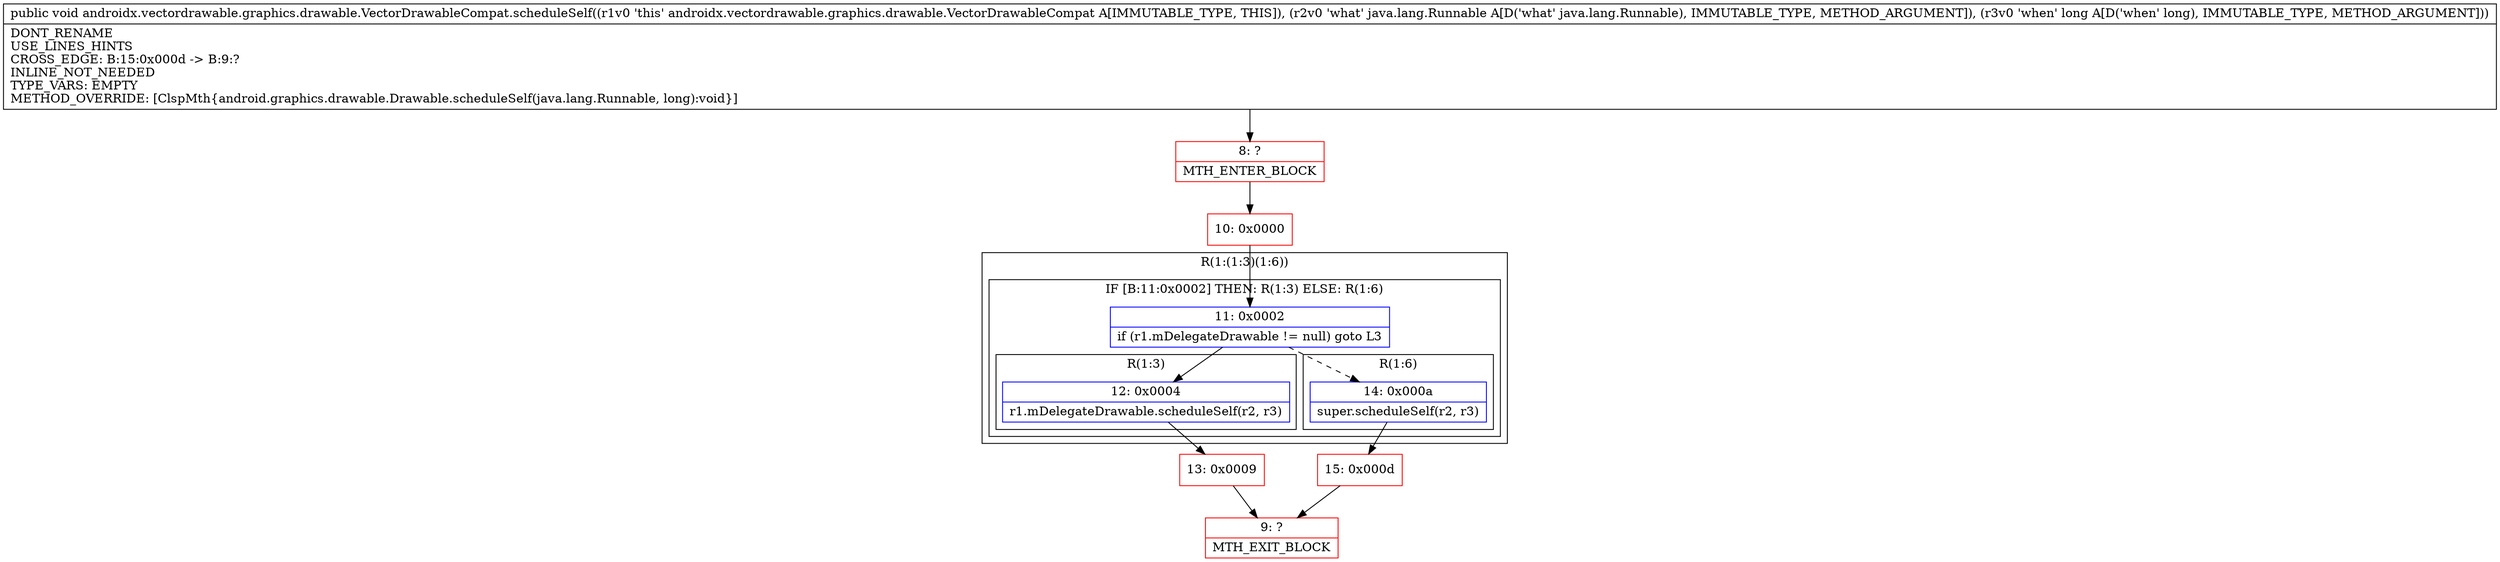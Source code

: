 digraph "CFG forandroidx.vectordrawable.graphics.drawable.VectorDrawableCompat.scheduleSelf(Ljava\/lang\/Runnable;J)V" {
subgraph cluster_Region_2123347242 {
label = "R(1:(1:3)(1:6))";
node [shape=record,color=blue];
subgraph cluster_IfRegion_2117800095 {
label = "IF [B:11:0x0002] THEN: R(1:3) ELSE: R(1:6)";
node [shape=record,color=blue];
Node_11 [shape=record,label="{11\:\ 0x0002|if (r1.mDelegateDrawable != null) goto L3\l}"];
subgraph cluster_Region_1805919965 {
label = "R(1:3)";
node [shape=record,color=blue];
Node_12 [shape=record,label="{12\:\ 0x0004|r1.mDelegateDrawable.scheduleSelf(r2, r3)\l}"];
}
subgraph cluster_Region_1192454431 {
label = "R(1:6)";
node [shape=record,color=blue];
Node_14 [shape=record,label="{14\:\ 0x000a|super.scheduleSelf(r2, r3)\l}"];
}
}
}
Node_8 [shape=record,color=red,label="{8\:\ ?|MTH_ENTER_BLOCK\l}"];
Node_10 [shape=record,color=red,label="{10\:\ 0x0000}"];
Node_13 [shape=record,color=red,label="{13\:\ 0x0009}"];
Node_9 [shape=record,color=red,label="{9\:\ ?|MTH_EXIT_BLOCK\l}"];
Node_15 [shape=record,color=red,label="{15\:\ 0x000d}"];
MethodNode[shape=record,label="{public void androidx.vectordrawable.graphics.drawable.VectorDrawableCompat.scheduleSelf((r1v0 'this' androidx.vectordrawable.graphics.drawable.VectorDrawableCompat A[IMMUTABLE_TYPE, THIS]), (r2v0 'what' java.lang.Runnable A[D('what' java.lang.Runnable), IMMUTABLE_TYPE, METHOD_ARGUMENT]), (r3v0 'when' long A[D('when' long), IMMUTABLE_TYPE, METHOD_ARGUMENT]))  | DONT_RENAME\lUSE_LINES_HINTS\lCROSS_EDGE: B:15:0x000d \-\> B:9:?\lINLINE_NOT_NEEDED\lTYPE_VARS: EMPTY\lMETHOD_OVERRIDE: [ClspMth\{android.graphics.drawable.Drawable.scheduleSelf(java.lang.Runnable, long):void\}]\l}"];
MethodNode -> Node_8;Node_11 -> Node_12;
Node_11 -> Node_14[style=dashed];
Node_12 -> Node_13;
Node_14 -> Node_15;
Node_8 -> Node_10;
Node_10 -> Node_11;
Node_13 -> Node_9;
Node_15 -> Node_9;
}

